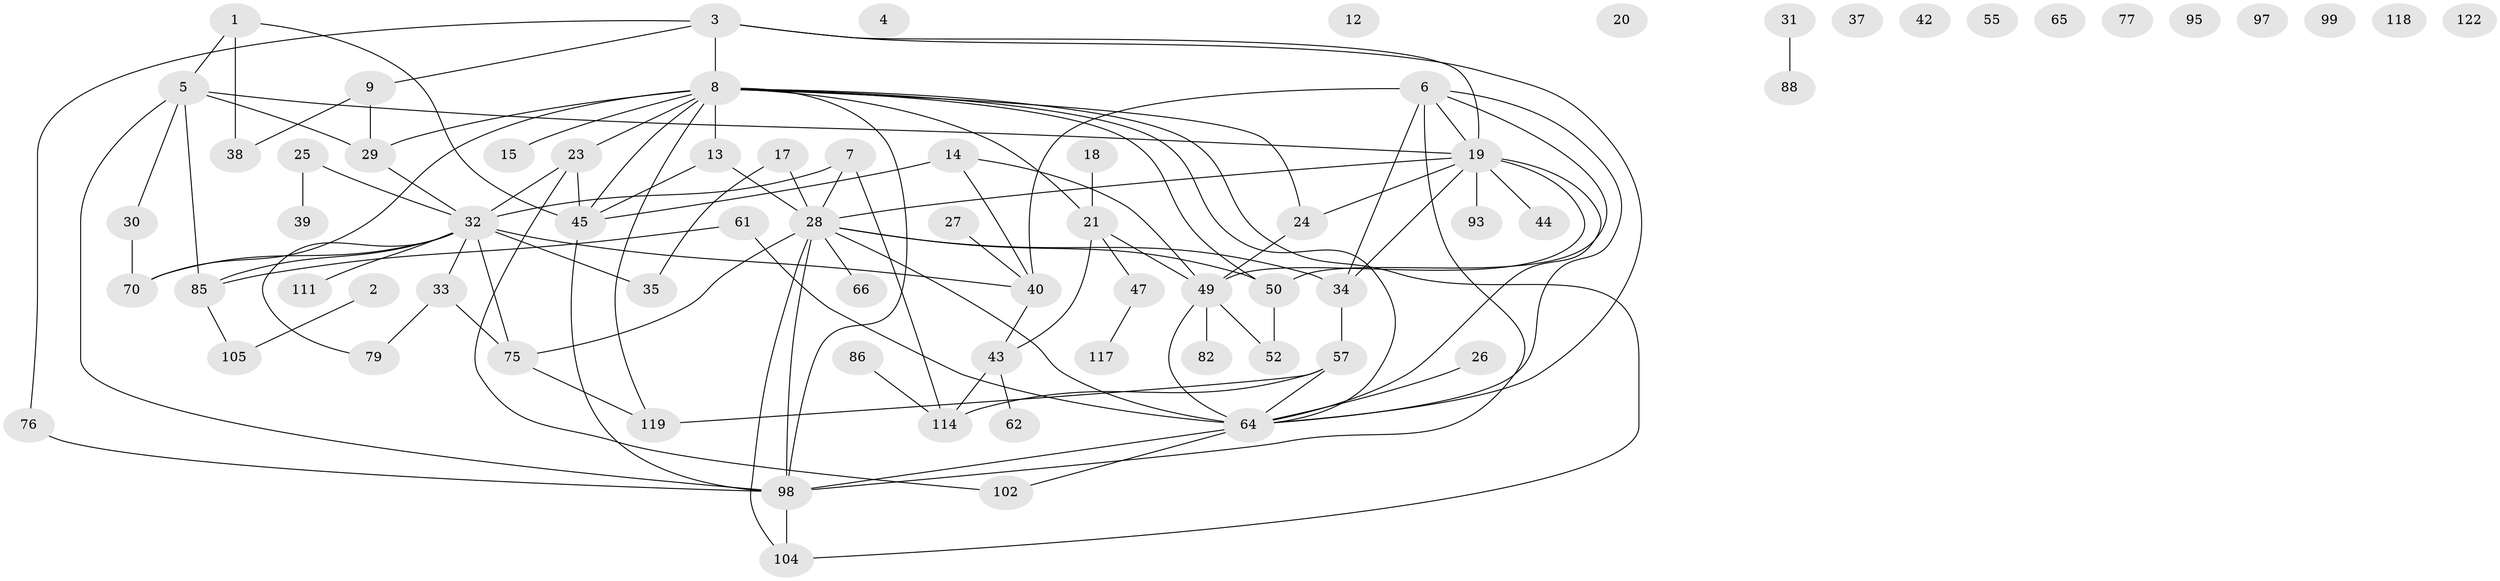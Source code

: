 // original degree distribution, {2: 0.2328767123287671, 1: 0.21232876712328766, 4: 0.136986301369863, 5: 0.0684931506849315, 3: 0.2328767123287671, 0: 0.0821917808219178, 10: 0.00684931506849315, 6: 0.02054794520547945, 7: 0.00684931506849315}
// Generated by graph-tools (version 1.1) at 2025/12/03/09/25 04:12:59]
// undirected, 73 vertices, 106 edges
graph export_dot {
graph [start="1"]
  node [color=gray90,style=filled];
  1 [super="+58"];
  2;
  3 [super="+106"];
  4 [super="+116"];
  5 [super="+10+54"];
  6 [super="+16+60"];
  7 [super="+11"];
  8 [super="+90+121+83"];
  9;
  12;
  13;
  14 [super="+72+101"];
  15;
  17;
  18;
  19 [super="+129+108+81"];
  20;
  21 [super="+53"];
  23 [super="+132"];
  24 [super="+89"];
  25 [super="+46"];
  26 [super="+63"];
  27;
  28 [super="+133+123+51"];
  29 [super="+69"];
  30;
  31;
  32 [super="+59+36"];
  33;
  34 [super="+115"];
  35;
  37;
  38 [super="+73"];
  39;
  40 [super="+41+56+48"];
  42;
  43 [super="+96"];
  44;
  45 [super="+67+80"];
  47;
  49 [super="+92"];
  50;
  52 [super="+78+139"];
  55;
  57;
  61 [super="+68+91"];
  62;
  64 [super="+107+87+124+131"];
  65;
  66;
  70;
  75 [super="+103"];
  76;
  77;
  79 [super="+110"];
  82;
  85;
  86;
  88 [super="+100"];
  93;
  95;
  97;
  98 [super="+109+135"];
  99;
  102;
  104;
  105 [super="+126+127"];
  111;
  114;
  117;
  118;
  119;
  122;
  1 -- 38;
  1 -- 45;
  1 -- 5;
  2 -- 105;
  3 -- 19;
  3 -- 8;
  3 -- 9;
  3 -- 76;
  3 -- 64;
  5 -- 85;
  5 -- 19;
  5 -- 29;
  5 -- 98;
  5 -- 30;
  6 -- 40;
  6 -- 98;
  6 -- 50;
  6 -- 19;
  6 -- 64;
  6 -- 34;
  7 -- 32;
  7 -- 114;
  7 -- 28;
  8 -- 50;
  8 -- 70;
  8 -- 119;
  8 -- 29;
  8 -- 104;
  8 -- 23;
  8 -- 13;
  8 -- 15;
  8 -- 98;
  8 -- 64;
  8 -- 45;
  8 -- 24;
  8 -- 21;
  9 -- 29;
  9 -- 38;
  13 -- 45;
  13 -- 28;
  14 -- 45;
  14 -- 49;
  14 -- 40;
  17 -- 35;
  17 -- 28;
  18 -- 21;
  19 -- 64;
  19 -- 34;
  19 -- 44;
  19 -- 24;
  19 -- 93;
  19 -- 28;
  19 -- 49;
  21 -- 49;
  21 -- 43;
  21 -- 47;
  23 -- 102;
  23 -- 32;
  23 -- 45 [weight=2];
  24 -- 49;
  25 -- 32;
  25 -- 39;
  26 -- 64;
  27 -- 40;
  28 -- 64;
  28 -- 66;
  28 -- 50;
  28 -- 98;
  28 -- 104;
  28 -- 75;
  28 -- 34;
  29 -- 32;
  30 -- 70;
  31 -- 88;
  32 -- 33;
  32 -- 35;
  32 -- 70;
  32 -- 79;
  32 -- 111;
  32 -- 85;
  32 -- 75;
  32 -- 40 [weight=2];
  33 -- 79;
  33 -- 75;
  34 -- 57;
  40 -- 43;
  43 -- 114;
  43 -- 62;
  45 -- 98;
  47 -- 117;
  49 -- 64 [weight=2];
  49 -- 82;
  49 -- 52;
  50 -- 52;
  57 -- 64;
  57 -- 114;
  57 -- 119;
  61 -- 85;
  61 -- 64;
  64 -- 98;
  64 -- 102;
  75 -- 119;
  76 -- 98;
  85 -- 105;
  86 -- 114;
  98 -- 104;
}
